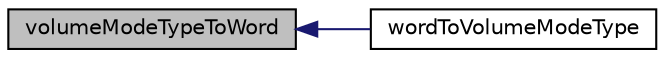 digraph "volumeModeTypeToWord"
{
  bgcolor="transparent";
  edge [fontname="Helvetica",fontsize="10",labelfontname="Helvetica",labelfontsize="10"];
  node [fontname="Helvetica",fontsize="10",shape=record];
  rankdir="LR";
  Node1 [label="volumeModeTypeToWord",height=0.2,width=0.4,color="black", fillcolor="grey75", style="filled", fontcolor="black"];
  Node1 -> Node2 [dir="back",color="midnightblue",fontsize="10",style="solid",fontname="Helvetica"];
  Node2 [label="wordToVolumeModeType",height=0.2,width=0.4,color="black",URL="$a02349.html#aeeec7d9d6a15ec6e5173a23f94eed81b",tooltip="Helper function to convert from a word to a volumeModeType. "];
}
